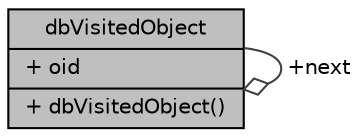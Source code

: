 digraph "dbVisitedObject"
{
 // INTERACTIVE_SVG=YES
 // LATEX_PDF_SIZE
  edge [fontname="Helvetica",fontsize="10",labelfontname="Helvetica",labelfontsize="10"];
  node [fontname="Helvetica",fontsize="10",shape=record];
  Node1 [label="{dbVisitedObject\n|+ oid\l|+ dbVisitedObject()\l}",height=0.2,width=0.4,color="black", fillcolor="grey75", style="filled", fontcolor="black",tooltip=" "];
  Node1 -> Node1 [color="grey25",fontsize="10",style="solid",label=" +next" ,arrowhead="odiamond",fontname="Helvetica"];
}
